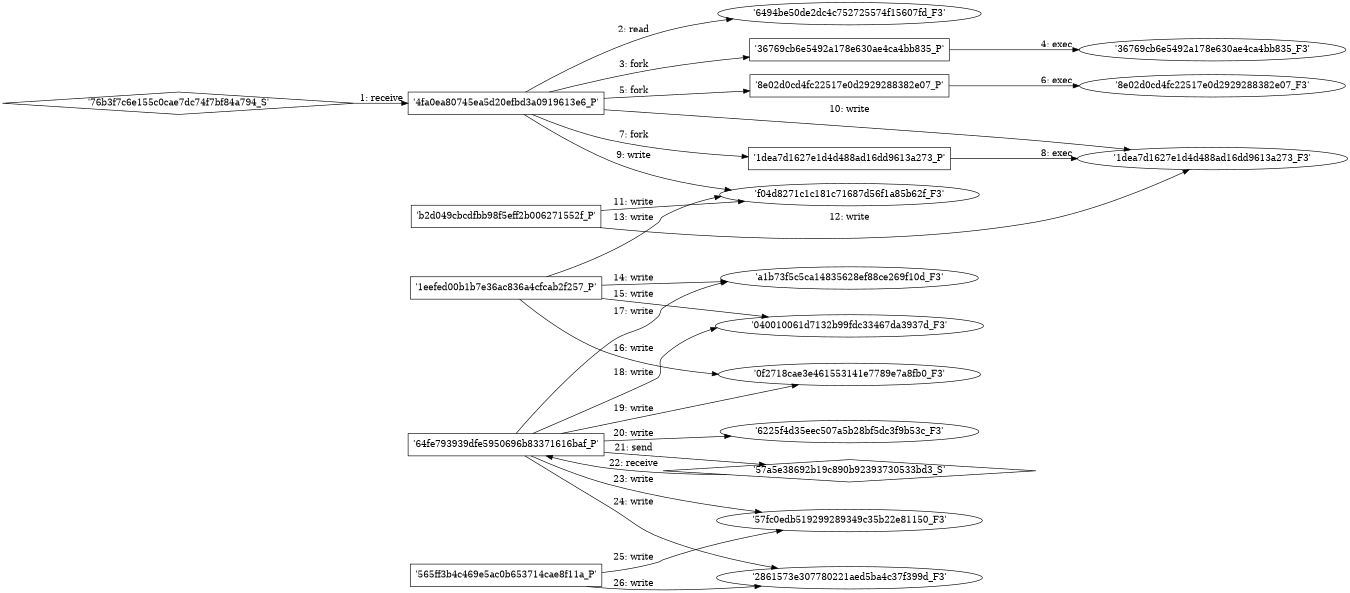digraph "D:\Learning\Paper\apt\基于CTI的攻击预警\Dataset\攻击图\ASGfromALLCTI\Quarterly Report Incident Response trends in fall 2019.dot" {
rankdir="LR"
size="9"
fixedsize="false"
splines="true"
nodesep=0.3
ranksep=0
fontsize=10
overlap="scalexy"
engine= "neato"
	"'4fa0ea80745ea5d20efbd3a0919613e6_P'" [node_type=Process shape=box]
	"'76b3f7c6e155c0cae7dc74f7bf84a794_S'" [node_type=Socket shape=diamond]
	"'76b3f7c6e155c0cae7dc74f7bf84a794_S'" -> "'4fa0ea80745ea5d20efbd3a0919613e6_P'" [label="1: receive"]
	"'6494be50de2dc4c752725574f15607fd_F3'" [node_type=file shape=ellipse]
	"'4fa0ea80745ea5d20efbd3a0919613e6_P'" [node_type=Process shape=box]
	"'4fa0ea80745ea5d20efbd3a0919613e6_P'" -> "'6494be50de2dc4c752725574f15607fd_F3'" [label="2: read"]
	"'4fa0ea80745ea5d20efbd3a0919613e6_P'" [node_type=Process shape=box]
	"'36769cb6e5492a178e630ae4ca4bb835_P'" [node_type=Process shape=box]
	"'4fa0ea80745ea5d20efbd3a0919613e6_P'" -> "'36769cb6e5492a178e630ae4ca4bb835_P'" [label="3: fork"]
	"'36769cb6e5492a178e630ae4ca4bb835_P'" [node_type=Process shape=box]
	"'36769cb6e5492a178e630ae4ca4bb835_F3'" [node_type=File shape=ellipse]
	"'36769cb6e5492a178e630ae4ca4bb835_P'" -> "'36769cb6e5492a178e630ae4ca4bb835_F3'" [label="4: exec"]
	"'4fa0ea80745ea5d20efbd3a0919613e6_P'" [node_type=Process shape=box]
	"'8e02d0cd4fc22517e0d2929288382e07_P'" [node_type=Process shape=box]
	"'4fa0ea80745ea5d20efbd3a0919613e6_P'" -> "'8e02d0cd4fc22517e0d2929288382e07_P'" [label="5: fork"]
	"'8e02d0cd4fc22517e0d2929288382e07_P'" [node_type=Process shape=box]
	"'8e02d0cd4fc22517e0d2929288382e07_F3'" [node_type=File shape=ellipse]
	"'8e02d0cd4fc22517e0d2929288382e07_P'" -> "'8e02d0cd4fc22517e0d2929288382e07_F3'" [label="6: exec"]
	"'4fa0ea80745ea5d20efbd3a0919613e6_P'" [node_type=Process shape=box]
	"'1dea7d1627e1d4d488ad16dd9613a273_P'" [node_type=Process shape=box]
	"'4fa0ea80745ea5d20efbd3a0919613e6_P'" -> "'1dea7d1627e1d4d488ad16dd9613a273_P'" [label="7: fork"]
	"'1dea7d1627e1d4d488ad16dd9613a273_P'" [node_type=Process shape=box]
	"'1dea7d1627e1d4d488ad16dd9613a273_F3'" [node_type=File shape=ellipse]
	"'1dea7d1627e1d4d488ad16dd9613a273_P'" -> "'1dea7d1627e1d4d488ad16dd9613a273_F3'" [label="8: exec"]
	"'f04d8271c1c181c71687d56f1a85b62f_F3'" [node_type=file shape=ellipse]
	"'4fa0ea80745ea5d20efbd3a0919613e6_P'" [node_type=Process shape=box]
	"'4fa0ea80745ea5d20efbd3a0919613e6_P'" -> "'f04d8271c1c181c71687d56f1a85b62f_F3'" [label="9: write"]
	"'1dea7d1627e1d4d488ad16dd9613a273_F3'" [node_type=file shape=ellipse]
	"'4fa0ea80745ea5d20efbd3a0919613e6_P'" [node_type=Process shape=box]
	"'4fa0ea80745ea5d20efbd3a0919613e6_P'" -> "'1dea7d1627e1d4d488ad16dd9613a273_F3'" [label="10: write"]
	"'f04d8271c1c181c71687d56f1a85b62f_F3'" [node_type=file shape=ellipse]
	"'b2d049cbcdfbb98f5eff2b006271552f_P'" [node_type=Process shape=box]
	"'b2d049cbcdfbb98f5eff2b006271552f_P'" -> "'f04d8271c1c181c71687d56f1a85b62f_F3'" [label="11: write"]
	"'1dea7d1627e1d4d488ad16dd9613a273_F3'" [node_type=file shape=ellipse]
	"'b2d049cbcdfbb98f5eff2b006271552f_P'" [node_type=Process shape=box]
	"'b2d049cbcdfbb98f5eff2b006271552f_P'" -> "'1dea7d1627e1d4d488ad16dd9613a273_F3'" [label="12: write"]
	"'f04d8271c1c181c71687d56f1a85b62f_F3'" [node_type=file shape=ellipse]
	"'1eefed00b1b7e36ac836a4cfcab2f257_P'" [node_type=Process shape=box]
	"'1eefed00b1b7e36ac836a4cfcab2f257_P'" -> "'f04d8271c1c181c71687d56f1a85b62f_F3'" [label="13: write"]
	"'a1b73f5c5ca14835628ef88ce269f10d_F3'" [node_type=file shape=ellipse]
	"'1eefed00b1b7e36ac836a4cfcab2f257_P'" [node_type=Process shape=box]
	"'1eefed00b1b7e36ac836a4cfcab2f257_P'" -> "'a1b73f5c5ca14835628ef88ce269f10d_F3'" [label="14: write"]
	"'040010061d7132b99fdc33467da3937d_F3'" [node_type=file shape=ellipse]
	"'1eefed00b1b7e36ac836a4cfcab2f257_P'" [node_type=Process shape=box]
	"'1eefed00b1b7e36ac836a4cfcab2f257_P'" -> "'040010061d7132b99fdc33467da3937d_F3'" [label="15: write"]
	"'0f2718cae3e461553141e7789e7a8fb0_F3'" [node_type=file shape=ellipse]
	"'1eefed00b1b7e36ac836a4cfcab2f257_P'" [node_type=Process shape=box]
	"'1eefed00b1b7e36ac836a4cfcab2f257_P'" -> "'0f2718cae3e461553141e7789e7a8fb0_F3'" [label="16: write"]
	"'a1b73f5c5ca14835628ef88ce269f10d_F3'" [node_type=file shape=ellipse]
	"'64fe793939dfe5950696b83371616baf_P'" [node_type=Process shape=box]
	"'64fe793939dfe5950696b83371616baf_P'" -> "'a1b73f5c5ca14835628ef88ce269f10d_F3'" [label="17: write"]
	"'040010061d7132b99fdc33467da3937d_F3'" [node_type=file shape=ellipse]
	"'64fe793939dfe5950696b83371616baf_P'" [node_type=Process shape=box]
	"'64fe793939dfe5950696b83371616baf_P'" -> "'040010061d7132b99fdc33467da3937d_F3'" [label="18: write"]
	"'0f2718cae3e461553141e7789e7a8fb0_F3'" [node_type=file shape=ellipse]
	"'64fe793939dfe5950696b83371616baf_P'" [node_type=Process shape=box]
	"'64fe793939dfe5950696b83371616baf_P'" -> "'0f2718cae3e461553141e7789e7a8fb0_F3'" [label="19: write"]
	"'6225f4d35eec507a5b28bf5dc3f9b53c_F3'" [node_type=file shape=ellipse]
	"'64fe793939dfe5950696b83371616baf_P'" [node_type=Process shape=box]
	"'64fe793939dfe5950696b83371616baf_P'" -> "'6225f4d35eec507a5b28bf5dc3f9b53c_F3'" [label="20: write"]
	"'57a5e38692b19c890b92393730533bd3_S'" [node_type=Socket shape=diamond]
	"'64fe793939dfe5950696b83371616baf_P'" [node_type=Process shape=box]
	"'64fe793939dfe5950696b83371616baf_P'" -> "'57a5e38692b19c890b92393730533bd3_S'" [label="21: send"]
	"'57a5e38692b19c890b92393730533bd3_S'" -> "'64fe793939dfe5950696b83371616baf_P'" [label="22: receive"]
	"'57fc0edb519299289349c35b22e81150_F3'" [node_type=file shape=ellipse]
	"'64fe793939dfe5950696b83371616baf_P'" [node_type=Process shape=box]
	"'64fe793939dfe5950696b83371616baf_P'" -> "'57fc0edb519299289349c35b22e81150_F3'" [label="23: write"]
	"'2861573e307780221aed5ba4c37f399d_F3'" [node_type=file shape=ellipse]
	"'64fe793939dfe5950696b83371616baf_P'" [node_type=Process shape=box]
	"'64fe793939dfe5950696b83371616baf_P'" -> "'2861573e307780221aed5ba4c37f399d_F3'" [label="24: write"]
	"'57fc0edb519299289349c35b22e81150_F3'" [node_type=file shape=ellipse]
	"'565ff3b4c469e5ac0b653714cae8f11a_P'" [node_type=Process shape=box]
	"'565ff3b4c469e5ac0b653714cae8f11a_P'" -> "'57fc0edb519299289349c35b22e81150_F3'" [label="25: write"]
	"'2861573e307780221aed5ba4c37f399d_F3'" [node_type=file shape=ellipse]
	"'565ff3b4c469e5ac0b653714cae8f11a_P'" [node_type=Process shape=box]
	"'565ff3b4c469e5ac0b653714cae8f11a_P'" -> "'2861573e307780221aed5ba4c37f399d_F3'" [label="26: write"]
}
